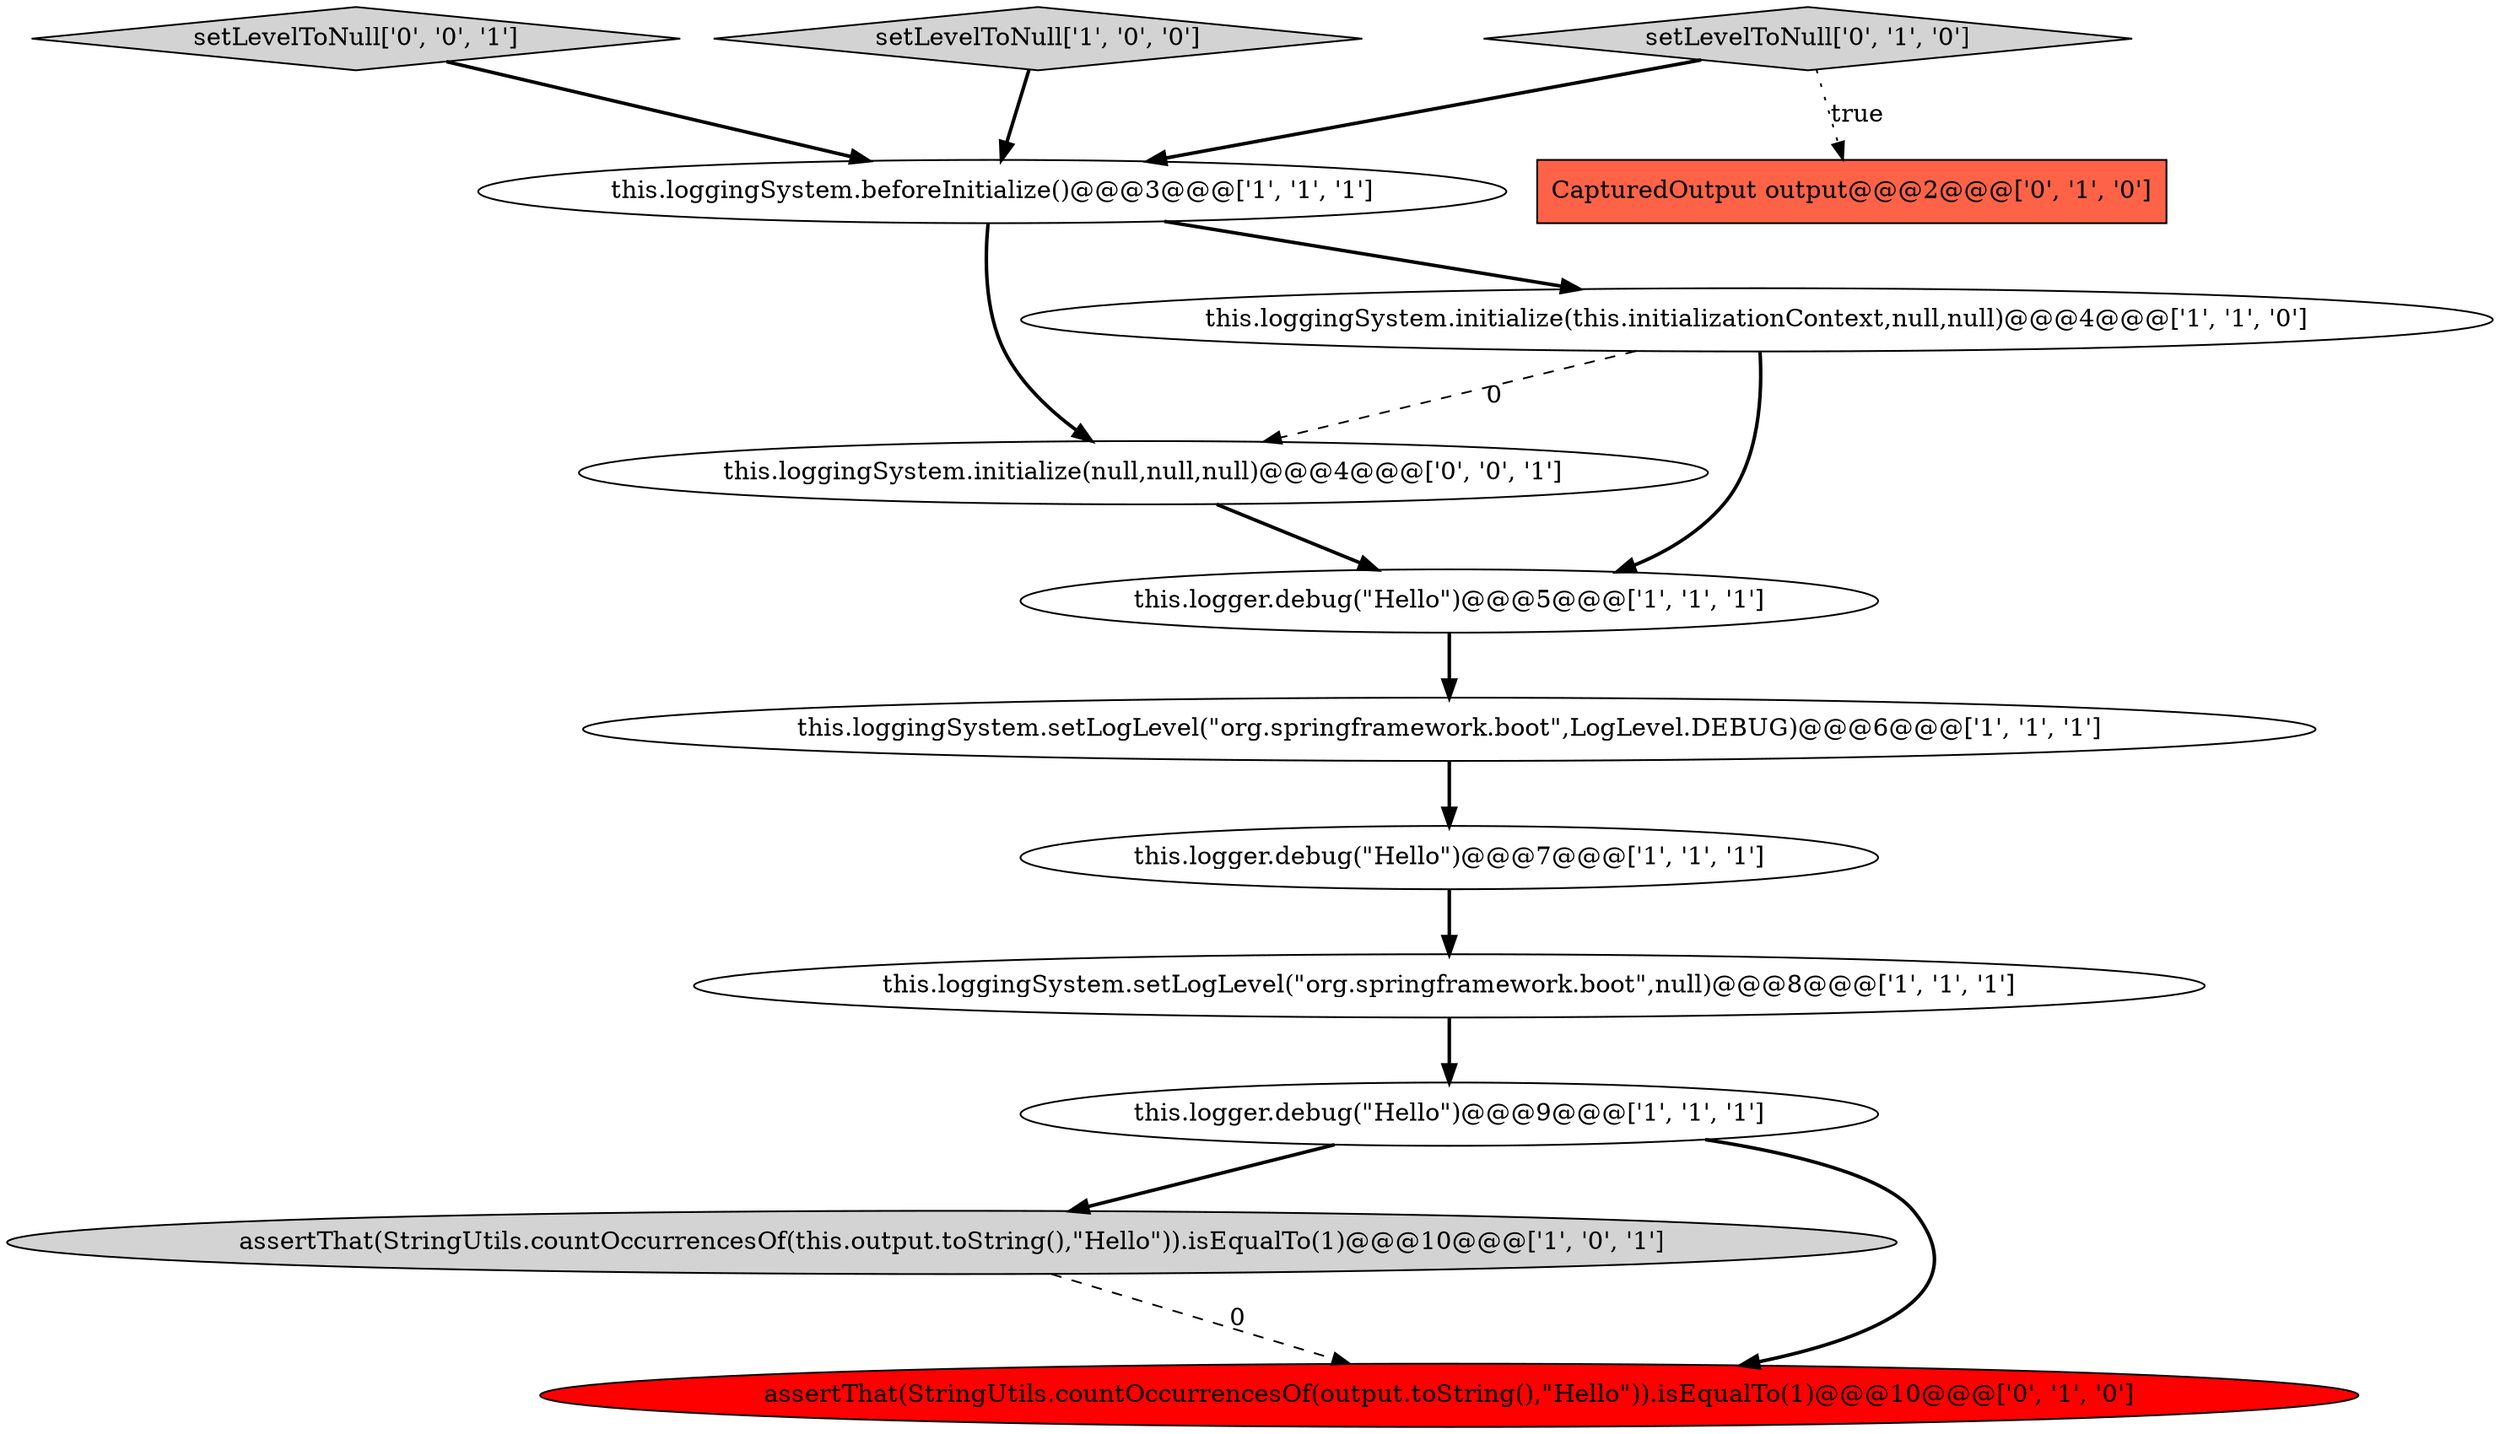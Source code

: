 digraph {
12 [style = filled, label = "setLevelToNull['0', '0', '1']", fillcolor = lightgray, shape = diamond image = "AAA0AAABBB3BBB"];
13 [style = filled, label = "this.loggingSystem.initialize(null,null,null)@@@4@@@['0', '0', '1']", fillcolor = white, shape = ellipse image = "AAA0AAABBB3BBB"];
6 [style = filled, label = "this.loggingSystem.setLogLevel(\"org.springframework.boot\",null)@@@8@@@['1', '1', '1']", fillcolor = white, shape = ellipse image = "AAA0AAABBB1BBB"];
4 [style = filled, label = "this.loggingSystem.initialize(this.initializationContext,null,null)@@@4@@@['1', '1', '0']", fillcolor = white, shape = ellipse image = "AAA0AAABBB1BBB"];
3 [style = filled, label = "this.loggingSystem.beforeInitialize()@@@3@@@['1', '1', '1']", fillcolor = white, shape = ellipse image = "AAA0AAABBB1BBB"];
8 [style = filled, label = "this.logger.debug(\"Hello\")@@@5@@@['1', '1', '1']", fillcolor = white, shape = ellipse image = "AAA0AAABBB1BBB"];
7 [style = filled, label = "this.loggingSystem.setLogLevel(\"org.springframework.boot\",LogLevel.DEBUG)@@@6@@@['1', '1', '1']", fillcolor = white, shape = ellipse image = "AAA0AAABBB1BBB"];
11 [style = filled, label = "setLevelToNull['0', '1', '0']", fillcolor = lightgray, shape = diamond image = "AAA0AAABBB2BBB"];
0 [style = filled, label = "assertThat(StringUtils.countOccurrencesOf(this.output.toString(),\"Hello\")).isEqualTo(1)@@@10@@@['1', '0', '1']", fillcolor = lightgray, shape = ellipse image = "AAA0AAABBB1BBB"];
2 [style = filled, label = "this.logger.debug(\"Hello\")@@@7@@@['1', '1', '1']", fillcolor = white, shape = ellipse image = "AAA0AAABBB1BBB"];
9 [style = filled, label = "CapturedOutput output@@@2@@@['0', '1', '0']", fillcolor = tomato, shape = box image = "AAA1AAABBB2BBB"];
5 [style = filled, label = "this.logger.debug(\"Hello\")@@@9@@@['1', '1', '1']", fillcolor = white, shape = ellipse image = "AAA0AAABBB1BBB"];
10 [style = filled, label = "assertThat(StringUtils.countOccurrencesOf(output.toString(),\"Hello\")).isEqualTo(1)@@@10@@@['0', '1', '0']", fillcolor = red, shape = ellipse image = "AAA1AAABBB2BBB"];
1 [style = filled, label = "setLevelToNull['1', '0', '0']", fillcolor = lightgray, shape = diamond image = "AAA0AAABBB1BBB"];
1->3 [style = bold, label=""];
3->13 [style = bold, label=""];
4->8 [style = bold, label=""];
5->10 [style = bold, label=""];
6->5 [style = bold, label=""];
11->9 [style = dotted, label="true"];
12->3 [style = bold, label=""];
13->8 [style = bold, label=""];
4->13 [style = dashed, label="0"];
5->0 [style = bold, label=""];
11->3 [style = bold, label=""];
3->4 [style = bold, label=""];
2->6 [style = bold, label=""];
7->2 [style = bold, label=""];
0->10 [style = dashed, label="0"];
8->7 [style = bold, label=""];
}
